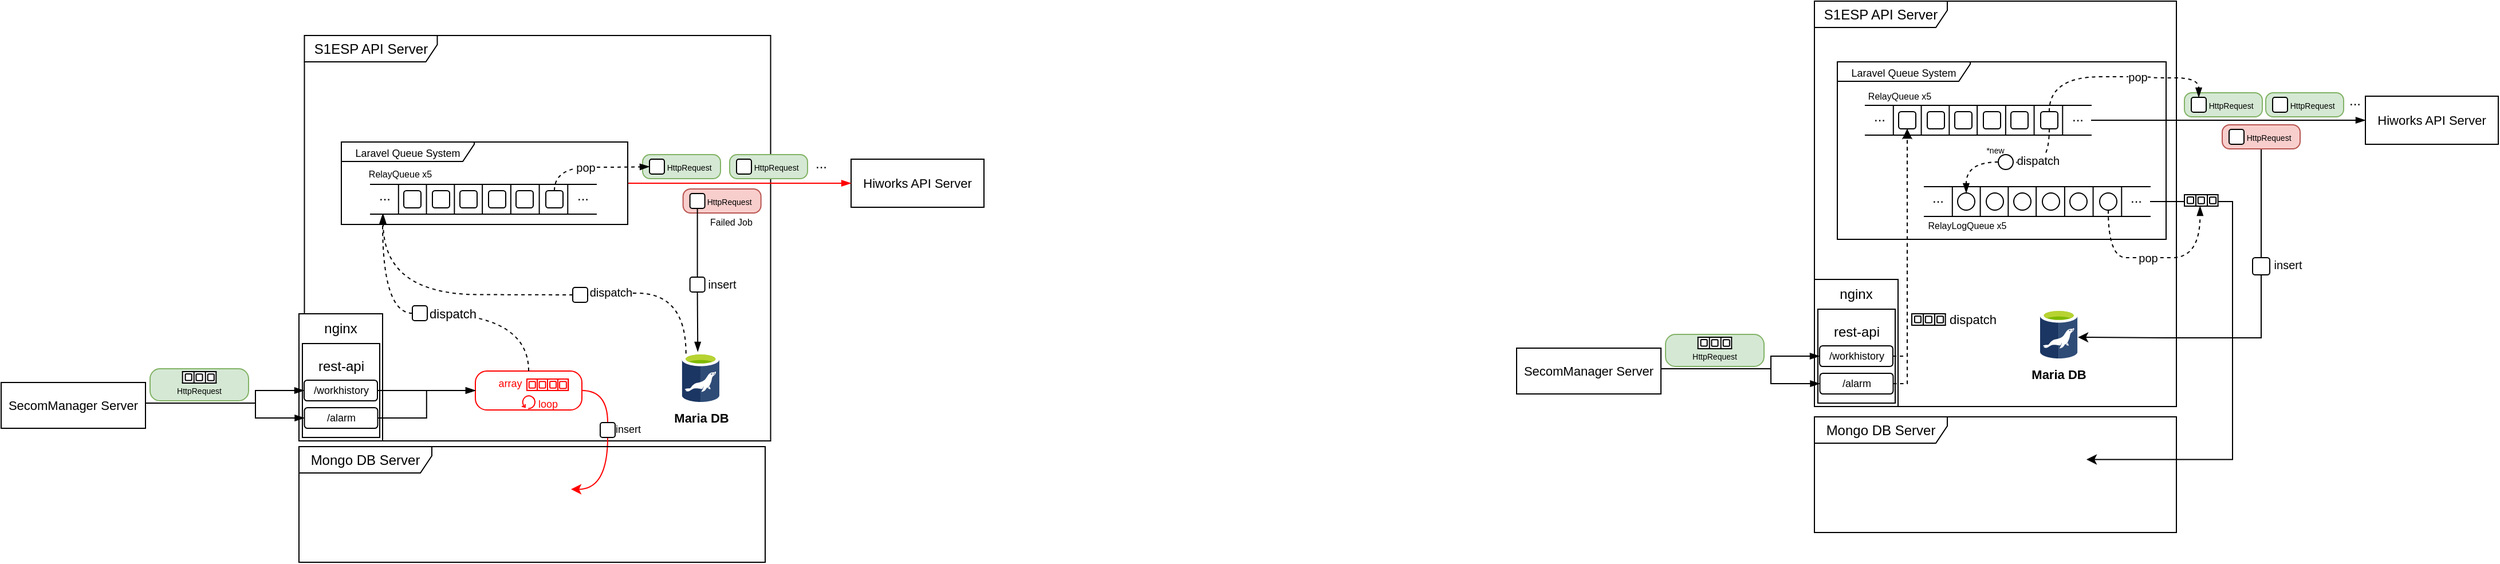 <mxfile version="24.0.4" type="github">
  <diagram name="페이지-1" id="lGosDp3T9TM7N0VhiUiF">
    <mxGraphModel dx="683" dy="362" grid="0" gridSize="10" guides="1" tooltips="1" connect="1" arrows="1" fold="1" page="1" pageScale="1" pageWidth="1169" pageHeight="827" math="0" shadow="0">
      <root>
        <mxCell id="0" />
        <mxCell id="1" parent="0" />
        <UserObject label="S1ESP API Server" link="ay.in" id="Lqf84lOBojtRBltQ2In1-2">
          <mxCell style="shape=umlFrame;whiteSpace=wrap;html=1;pointerEvents=0;width=116;height=23;" parent="1" vertex="1">
            <mxGeometry x="400.75" y="212" width="407" height="354" as="geometry" />
          </mxCell>
        </UserObject>
        <mxCell id="Lqf84lOBojtRBltQ2In1-3" value="&lt;font style=&quot;font-size: 11px;&quot;&gt;SecomManager Server&lt;/font&gt;" style="html=1;whiteSpace=wrap;" parent="1" vertex="1">
          <mxGeometry x="136" y="515" width="126" height="40" as="geometry" />
        </mxCell>
        <mxCell id="Lqf84lOBojtRBltQ2In1-4" value="&lt;font style=&quot;font-size: 11px;&quot;&gt;Hiworks API Server&lt;/font&gt;" style="html=1;whiteSpace=wrap;" parent="1" vertex="1">
          <mxGeometry x="878" y="320" width="116" height="42" as="geometry" />
        </mxCell>
        <mxCell id="BP6PhcfmehH5XCsykjWn-3" value="&lt;div&gt;&lt;span style=&quot;background-color: initial;&quot;&gt;nginx&lt;/span&gt;&lt;/div&gt;&lt;div&gt;&lt;span style=&quot;background-color: initial;&quot;&gt;&lt;br&gt;&lt;/span&gt;&lt;/div&gt;&lt;div&gt;&lt;span style=&quot;background-color: initial;&quot;&gt;&lt;br&gt;&lt;/span&gt;&lt;/div&gt;&lt;div&gt;&lt;span style=&quot;background-color: initial;&quot;&gt;&lt;br&gt;&lt;/span&gt;&lt;/div&gt;&lt;div&gt;&lt;span style=&quot;background-color: initial;&quot;&gt;&lt;br&gt;&lt;/span&gt;&lt;/div&gt;&lt;div&gt;&lt;span style=&quot;background-color: initial;&quot;&gt;&lt;br&gt;&lt;/span&gt;&lt;/div&gt;&lt;div&gt;&lt;br&gt;&lt;/div&gt;" style="rounded=0;whiteSpace=wrap;html=1;" parent="1" vertex="1">
          <mxGeometry x="396" y="455" width="73" height="111" as="geometry" />
        </mxCell>
        <mxCell id="BP6PhcfmehH5XCsykjWn-5" value="&lt;div&gt;&lt;span style=&quot;background-color: initial;&quot;&gt;rest-api&lt;/span&gt;&lt;/div&gt;&lt;div&gt;&lt;span style=&quot;background-color: initial;&quot;&gt;&lt;br&gt;&lt;/span&gt;&lt;/div&gt;&lt;div&gt;&lt;span style=&quot;background-color: initial;&quot;&gt;&lt;br&gt;&lt;/span&gt;&lt;/div&gt;&lt;div&gt;&lt;span style=&quot;background-color: initial;&quot;&gt;&lt;br&gt;&lt;/span&gt;&lt;/div&gt;" style="rounded=0;whiteSpace=wrap;html=1;" parent="1" vertex="1">
          <mxGeometry x="399" y="481" width="67.5" height="82" as="geometry" />
        </mxCell>
        <mxCell id="BP6PhcfmehH5XCsykjWn-42" value="" style="group" parent="1" vertex="1" connectable="0">
          <mxGeometry x="458.5" y="342" width="197" height="26" as="geometry" />
        </mxCell>
        <mxCell id="BP6PhcfmehH5XCsykjWn-43" value="" style="shape=partialRectangle;whiteSpace=wrap;html=1;left=0;right=0;fillColor=none;" parent="BP6PhcfmehH5XCsykjWn-42" vertex="1">
          <mxGeometry width="97.579" height="26" as="geometry" />
        </mxCell>
        <mxCell id="BP6PhcfmehH5XCsykjWn-44" value="" style="endArrow=none;html=1;rounded=0;entryX=0.25;entryY=0;entryDx=0;entryDy=0;exitX=0.25;exitY=1;exitDx=0;exitDy=0;" parent="BP6PhcfmehH5XCsykjWn-42" source="BP6PhcfmehH5XCsykjWn-43" target="BP6PhcfmehH5XCsykjWn-43" edge="1">
          <mxGeometry width="50" height="50" relative="1" as="geometry">
            <mxPoint x="45.414" y="59.15" as="sourcePoint" />
            <mxPoint x="76.1" y="26.65" as="targetPoint" />
          </mxGeometry>
        </mxCell>
        <mxCell id="BP6PhcfmehH5XCsykjWn-45" value="" style="endArrow=none;html=1;rounded=0;entryX=0.5;entryY=0;entryDx=0;entryDy=0;exitX=0.5;exitY=1;exitDx=0;exitDy=0;" parent="BP6PhcfmehH5XCsykjWn-42" source="BP6PhcfmehH5XCsykjWn-43" target="BP6PhcfmehH5XCsykjWn-43" edge="1">
          <mxGeometry width="50" height="50" relative="1" as="geometry">
            <mxPoint x="48.483" y="32.5" as="sourcePoint" />
            <mxPoint x="48.483" y="-6.5" as="targetPoint" />
          </mxGeometry>
        </mxCell>
        <mxCell id="BP6PhcfmehH5XCsykjWn-46" value="" style="endArrow=none;html=1;rounded=0;entryX=0.75;entryY=0;entryDx=0;entryDy=0;exitX=0.75;exitY=1;exitDx=0;exitDy=0;" parent="BP6PhcfmehH5XCsykjWn-42" source="BP6PhcfmehH5XCsykjWn-43" target="BP6PhcfmehH5XCsykjWn-43" edge="1">
          <mxGeometry width="50" height="50" relative="1" as="geometry">
            <mxPoint x="54.62" y="39" as="sourcePoint" />
            <mxPoint x="54.62" as="targetPoint" />
          </mxGeometry>
        </mxCell>
        <mxCell id="BP6PhcfmehH5XCsykjWn-47" value="" style="shape=partialRectangle;whiteSpace=wrap;html=1;left=0;right=0;fillColor=none;" parent="BP6PhcfmehH5XCsykjWn-42" vertex="1">
          <mxGeometry x="97.579" width="99.421" height="26" as="geometry" />
        </mxCell>
        <mxCell id="BP6PhcfmehH5XCsykjWn-48" value="" style="endArrow=none;html=1;rounded=0;entryX=1;entryY=0;entryDx=0;entryDy=0;exitX=0;exitY=1;exitDx=0;exitDy=0;" parent="BP6PhcfmehH5XCsykjWn-42" source="BP6PhcfmehH5XCsykjWn-47" target="BP6PhcfmehH5XCsykjWn-43" edge="1">
          <mxGeometry width="50" height="50" relative="1" as="geometry">
            <mxPoint x="48.483" y="32.5" as="sourcePoint" />
            <mxPoint x="48.483" y="-6.5" as="targetPoint" />
          </mxGeometry>
        </mxCell>
        <mxCell id="BP6PhcfmehH5XCsykjWn-49" value="" style="endArrow=none;html=1;rounded=0;entryX=0.25;entryY=0;entryDx=0;entryDy=0;exitX=0.25;exitY=1;exitDx=0;exitDy=0;" parent="BP6PhcfmehH5XCsykjWn-42" source="BP6PhcfmehH5XCsykjWn-47" target="BP6PhcfmehH5XCsykjWn-47" edge="1">
          <mxGeometry width="50" height="50" relative="1" as="geometry">
            <mxPoint x="54.62" y="39" as="sourcePoint" />
            <mxPoint x="54.62" as="targetPoint" />
          </mxGeometry>
        </mxCell>
        <mxCell id="BP6PhcfmehH5XCsykjWn-50" value="" style="endArrow=none;html=1;rounded=0;entryX=0.5;entryY=0;entryDx=0;entryDy=0;exitX=0.5;exitY=1;exitDx=0;exitDy=0;" parent="BP6PhcfmehH5XCsykjWn-42" source="BP6PhcfmehH5XCsykjWn-47" target="BP6PhcfmehH5XCsykjWn-47" edge="1">
          <mxGeometry width="50" height="50" relative="1" as="geometry">
            <mxPoint x="60.757" y="45.5" as="sourcePoint" />
            <mxPoint x="60.757" y="6.5" as="targetPoint" />
          </mxGeometry>
        </mxCell>
        <mxCell id="BP6PhcfmehH5XCsykjWn-51" value="" style="endArrow=none;html=1;rounded=0;entryX=0.75;entryY=0;entryDx=0;entryDy=0;exitX=0.75;exitY=1;exitDx=0;exitDy=0;" parent="BP6PhcfmehH5XCsykjWn-42" source="BP6PhcfmehH5XCsykjWn-47" target="BP6PhcfmehH5XCsykjWn-47" edge="1">
          <mxGeometry width="50" height="50" relative="1" as="geometry">
            <mxPoint x="66.894" y="52" as="sourcePoint" />
            <mxPoint x="66.894" y="13" as="targetPoint" />
          </mxGeometry>
        </mxCell>
        <mxCell id="BP6PhcfmehH5XCsykjWn-52" value="" style="rounded=1;whiteSpace=wrap;html=1;" parent="BP6PhcfmehH5XCsykjWn-42" vertex="1">
          <mxGeometry x="78" y="5.5" width="15" height="15" as="geometry" />
        </mxCell>
        <mxCell id="BP6PhcfmehH5XCsykjWn-53" value="" style="rounded=1;whiteSpace=wrap;html=1;" parent="BP6PhcfmehH5XCsykjWn-42" vertex="1">
          <mxGeometry x="29" y="5.5" width="15" height="15" as="geometry" />
        </mxCell>
        <mxCell id="BP6PhcfmehH5XCsykjWn-54" value="" style="rounded=1;whiteSpace=wrap;html=1;" parent="BP6PhcfmehH5XCsykjWn-42" vertex="1">
          <mxGeometry x="54" y="5.5" width="15" height="15" as="geometry" />
        </mxCell>
        <mxCell id="BP6PhcfmehH5XCsykjWn-55" value="" style="rounded=1;whiteSpace=wrap;html=1;" parent="BP6PhcfmehH5XCsykjWn-42" vertex="1">
          <mxGeometry x="103" y="5.5" width="15" height="15" as="geometry" />
        </mxCell>
        <mxCell id="BP6PhcfmehH5XCsykjWn-56" value="" style="rounded=1;whiteSpace=wrap;html=1;" parent="BP6PhcfmehH5XCsykjWn-42" vertex="1">
          <mxGeometry x="127" y="5.5" width="15" height="15" as="geometry" />
        </mxCell>
        <mxCell id="BP6PhcfmehH5XCsykjWn-57" value="" style="rounded=1;whiteSpace=wrap;html=1;" parent="BP6PhcfmehH5XCsykjWn-42" vertex="1">
          <mxGeometry x="153" y="5.5" width="15" height="15" as="geometry" />
        </mxCell>
        <mxCell id="BP6PhcfmehH5XCsykjWn-58" value="..." style="text;html=1;align=center;verticalAlign=bottom;whiteSpace=wrap;rounded=0;" parent="BP6PhcfmehH5XCsykjWn-42" vertex="1">
          <mxGeometry x="6" y="6.75" width="12" height="12.5" as="geometry" />
        </mxCell>
        <mxCell id="BP6PhcfmehH5XCsykjWn-59" value="..." style="text;html=1;align=center;verticalAlign=bottom;whiteSpace=wrap;rounded=0;" parent="BP6PhcfmehH5XCsykjWn-42" vertex="1">
          <mxGeometry x="179" y="6.75" width="12" height="12.5" as="geometry" />
        </mxCell>
        <mxCell id="BP6PhcfmehH5XCsykjWn-128" style="edgeStyle=orthogonalEdgeStyle;rounded=0;orthogonalLoop=1;jettySize=auto;html=1;entryX=0;entryY=0.5;entryDx=0;entryDy=0;strokeColor=#ff0000;endArrow=blockThin;endFill=1;" parent="1" source="BP6PhcfmehH5XCsykjWn-80" target="Lqf84lOBojtRBltQ2In1-4" edge="1">
          <mxGeometry relative="1" as="geometry" />
        </mxCell>
        <mxCell id="BP6PhcfmehH5XCsykjWn-80" value="&lt;font style=&quot;font-size: 9px;&quot;&gt;Laravel Queue System&lt;/font&gt;" style="shape=umlFrame;whiteSpace=wrap;html=1;pointerEvents=0;width=116;height=17;" parent="1" vertex="1">
          <mxGeometry x="433" y="305" width="250" height="72" as="geometry" />
        </mxCell>
        <mxCell id="BP6PhcfmehH5XCsykjWn-103" value="/workhistory" style="rounded=1;whiteSpace=wrap;html=1;fontSize=9;" parent="1" vertex="1">
          <mxGeometry x="400.5" y="513" width="64" height="18" as="geometry" />
        </mxCell>
        <mxCell id="BP6PhcfmehH5XCsykjWn-104" value="/alarm" style="rounded=1;whiteSpace=wrap;html=1;fontSize=9;" parent="1" vertex="1">
          <mxGeometry x="400.75" y="537" width="64" height="18" as="geometry" />
        </mxCell>
        <mxCell id="BP6PhcfmehH5XCsykjWn-110" value="" style="points=[[0.25,0,0],[0.5,0,0],[0.75,0,0],[1,0.25,0],[1,0.5,0],[1,0.75,0],[0.75,1,0],[0.5,1,0],[0.25,1,0],[0,0.75,0],[0,0.5,0],[0,0.25,0]];shape=mxgraph.bpmn.task;whiteSpace=wrap;rectStyle=rounded;size=10;html=1;container=1;expand=0;collapsible=0;taskMarker=abstract;isLoopStandard=1;strokeColor=#ff0000;" parent="1" vertex="1">
          <mxGeometry x="550" y="505" width="93" height="34" as="geometry" />
        </mxCell>
        <mxCell id="BP6PhcfmehH5XCsykjWn-107" value="&lt;font style=&quot;font-size: 9px;&quot;&gt;array&lt;/font&gt;" style="text;html=1;align=center;verticalAlign=middle;whiteSpace=wrap;rounded=0;fontColor=#FF0000;" parent="BP6PhcfmehH5XCsykjWn-110" vertex="1">
          <mxGeometry x="13.955" y="6.004" width="32.55" height="7.907" as="geometry" />
        </mxCell>
        <mxCell id="BP6PhcfmehH5XCsykjWn-119" value="&lt;font style=&quot;font-size: 9px;&quot;&gt;loop&lt;/font&gt;" style="text;html=1;align=center;verticalAlign=middle;whiteSpace=wrap;rounded=0;fontColor=#FF0000;" parent="BP6PhcfmehH5XCsykjWn-110" vertex="1">
          <mxGeometry x="46.5" y="23.958" width="32.55" height="7.907" as="geometry" />
        </mxCell>
        <mxCell id="BP6PhcfmehH5XCsykjWn-114" style="edgeStyle=orthogonalEdgeStyle;rounded=0;orthogonalLoop=1;jettySize=auto;html=1;entryX=0;entryY=0.5;entryDx=0;entryDy=0;entryPerimeter=0;endArrow=blockThin;endFill=1;" parent="1" source="BP6PhcfmehH5XCsykjWn-104" target="BP6PhcfmehH5XCsykjWn-110" edge="1">
          <mxGeometry relative="1" as="geometry" />
        </mxCell>
        <mxCell id="BP6PhcfmehH5XCsykjWn-122" value="&lt;font style=&quot;font-size: 7px;&quot;&gt;&amp;nbsp; &amp;nbsp; &amp;nbsp; &amp;nbsp;HttpRequest&lt;/font&gt;" style="rounded=1;whiteSpace=wrap;html=1;arcSize=31;fontSize=8;fillColor=#d5e8d4;strokeColor=#82b366;" parent="1" vertex="1">
          <mxGeometry x="696" y="316" width="68" height="21" as="geometry" />
        </mxCell>
        <mxCell id="BP6PhcfmehH5XCsykjWn-124" style="edgeStyle=orthogonalEdgeStyle;rounded=0;orthogonalLoop=1;jettySize=auto;html=1;entryX=0;entryY=0.5;entryDx=0;entryDy=0;curved=1;exitX=0.5;exitY=0;exitDx=0;exitDy=0;endArrow=blockThin;endFill=1;dashed=1;" parent="1" source="BP6PhcfmehH5XCsykjWn-57" target="BP6PhcfmehH5XCsykjWn-126" edge="1">
          <mxGeometry relative="1" as="geometry">
            <Array as="points">
              <mxPoint x="619" y="327" />
              <mxPoint x="682" y="327" />
            </Array>
          </mxGeometry>
        </mxCell>
        <mxCell id="BP6PhcfmehH5XCsykjWn-184" value="pop" style="edgeLabel;html=1;align=center;verticalAlign=middle;resizable=0;points=[];fontSize=10;" parent="BP6PhcfmehH5XCsykjWn-124" vertex="1" connectable="0">
          <mxGeometry x="-0.091" relative="1" as="geometry">
            <mxPoint as="offset" />
          </mxGeometry>
        </mxCell>
        <mxCell id="BP6PhcfmehH5XCsykjWn-126" value="" style="rounded=1;whiteSpace=wrap;html=1;" parent="1" vertex="1">
          <mxGeometry x="702" y="320" width="13" height="13" as="geometry" />
        </mxCell>
        <mxCell id="BP6PhcfmehH5XCsykjWn-137" value="&lt;font style=&quot;font-size: 7px;&quot;&gt;&amp;nbsp; &amp;nbsp; &amp;nbsp; &amp;nbsp;HttpRequest&lt;/font&gt;" style="rounded=1;whiteSpace=wrap;html=1;arcSize=31;fontSize=8;fillColor=#d5e8d4;strokeColor=#82b366;" parent="1" vertex="1">
          <mxGeometry x="772" y="316" width="68" height="21" as="geometry" />
        </mxCell>
        <mxCell id="BP6PhcfmehH5XCsykjWn-138" value="" style="rounded=1;whiteSpace=wrap;html=1;" parent="1" vertex="1">
          <mxGeometry x="778" y="320" width="13" height="13" as="geometry" />
        </mxCell>
        <mxCell id="BP6PhcfmehH5XCsykjWn-139" value="..." style="text;html=1;align=center;verticalAlign=bottom;whiteSpace=wrap;rounded=0;" parent="1" vertex="1">
          <mxGeometry x="846" y="320.5" width="12" height="12.5" as="geometry" />
        </mxCell>
        <mxCell id="BP6PhcfmehH5XCsykjWn-140" style="edgeStyle=orthogonalEdgeStyle;rounded=0;orthogonalLoop=1;jettySize=auto;html=1;entryX=0.117;entryY=0.991;entryDx=0;entryDy=0;dashed=1;curved=1;endArrow=blockThin;endFill=1;entryPerimeter=0;" parent="1" source="BP6PhcfmehH5XCsykjWn-167" target="BP6PhcfmehH5XCsykjWn-43" edge="1">
          <mxGeometry relative="1" as="geometry">
            <Array as="points">
              <mxPoint x="469" y="455" />
              <mxPoint x="469" y="368" />
              <mxPoint x="470" y="368" />
            </Array>
            <mxPoint x="488.5" y="353.75" as="targetPoint" />
          </mxGeometry>
        </mxCell>
        <mxCell id="BP6PhcfmehH5XCsykjWn-175" style="edgeStyle=orthogonalEdgeStyle;rounded=0;orthogonalLoop=1;jettySize=auto;html=1;entryX=1;entryY=0.5;entryDx=0;entryDy=0;curved=1;dashed=1;exitX=0.108;exitY=0.017;exitDx=0;exitDy=0;exitPerimeter=0;endArrow=none;endFill=0;" parent="1" source="BP6PhcfmehH5XCsykjWn-142" target="BP6PhcfmehH5XCsykjWn-172" edge="1">
          <mxGeometry relative="1" as="geometry">
            <Array as="points">
              <mxPoint x="734" y="437" />
              <mxPoint x="648" y="437" />
            </Array>
          </mxGeometry>
        </mxCell>
        <mxCell id="BP6PhcfmehH5XCsykjWn-176" value="dispatch" style="edgeLabel;html=1;align=center;verticalAlign=middle;resizable=0;points=[];fontSize=10;" parent="BP6PhcfmehH5XCsykjWn-175" vertex="1" connectable="0">
          <mxGeometry x="0.889" y="-1" relative="1" as="geometry">
            <mxPoint x="14" as="offset" />
          </mxGeometry>
        </mxCell>
        <mxCell id="BP6PhcfmehH5XCsykjWn-142" value="&lt;b&gt;&lt;font style=&quot;font-size: 11px;&quot;&gt;Maria DB&lt;/font&gt;&lt;/b&gt;" style="image;sketch=0;aspect=fixed;html=1;points=[];align=center;fontSize=12;image=img/lib/mscae/aspect=fixed;html=1;perimeter=none;align=center;shadow=0;dashed=0;fontSize=12;image=img/lib/mscae/Azure_Database_for_MariaDB_servers.svg;" parent="1" vertex="1">
          <mxGeometry x="730.32" y="489" width="32.68" height="43" as="geometry" />
        </mxCell>
        <mxCell id="BP6PhcfmehH5XCsykjWn-143" style="rounded=0;orthogonalLoop=1;jettySize=auto;html=1;entryX=0.423;entryY=-0.023;entryDx=0;entryDy=0;entryPerimeter=0;exitX=0.5;exitY=1;exitDx=0;exitDy=0;endArrow=blockThin;endFill=1;" parent="1" source="BP6PhcfmehH5XCsykjWn-177" target="BP6PhcfmehH5XCsykjWn-142" edge="1">
          <mxGeometry relative="1" as="geometry">
            <mxPoint x="752" y="341" as="sourcePoint" />
          </mxGeometry>
        </mxCell>
        <mxCell id="BP6PhcfmehH5XCsykjWn-145" value="&lt;font style=&quot;font-size: 7px;&quot;&gt;&amp;nbsp; &amp;nbsp; &amp;nbsp; &amp;nbsp;HttpRequest&lt;/font&gt;" style="rounded=1;whiteSpace=wrap;html=1;arcSize=31;fontSize=8;fillColor=#f8cecc;strokeColor=#b85450;" parent="1" vertex="1">
          <mxGeometry x="731.32" y="346" width="68" height="21" as="geometry" />
        </mxCell>
        <mxCell id="BP6PhcfmehH5XCsykjWn-146" value="" style="rounded=1;whiteSpace=wrap;html=1;" parent="1" vertex="1">
          <mxGeometry x="737.32" y="350" width="13" height="13" as="geometry" />
        </mxCell>
        <mxCell id="BP6PhcfmehH5XCsykjWn-151" style="edgeStyle=orthogonalEdgeStyle;rounded=0;orthogonalLoop=1;jettySize=auto;html=1;entryX=0.113;entryY=1.004;entryDx=0;entryDy=0;dashed=1;curved=1;exitX=0;exitY=0.5;exitDx=0;exitDy=0;endArrow=blockThin;endFill=1;entryPerimeter=0;" parent="1" source="BP6PhcfmehH5XCsykjWn-172" target="BP6PhcfmehH5XCsykjWn-43" edge="1">
          <mxGeometry relative="1" as="geometry">
            <mxPoint x="705" y="496" as="sourcePoint" />
            <mxPoint x="496" y="391.5" as="targetPoint" />
            <Array as="points">
              <mxPoint x="636" y="439" />
              <mxPoint x="470" y="438" />
            </Array>
          </mxGeometry>
        </mxCell>
        <mxCell id="BP6PhcfmehH5XCsykjWn-153" style="edgeStyle=orthogonalEdgeStyle;rounded=0;orthogonalLoop=1;jettySize=auto;html=1;entryX=0;entryY=0.5;entryDx=0;entryDy=0;entryPerimeter=0;endArrow=blockThin;endFill=1;" parent="1" source="BP6PhcfmehH5XCsykjWn-103" target="BP6PhcfmehH5XCsykjWn-110" edge="1">
          <mxGeometry relative="1" as="geometry" />
        </mxCell>
        <mxCell id="BP6PhcfmehH5XCsykjWn-163" value="" style="edgeStyle=orthogonalEdgeStyle;rounded=0;orthogonalLoop=1;jettySize=auto;html=1;endArrow=none;endFill=0;strokeColor=#FF0000;entryX=0.5;entryY=0;entryDx=0;entryDy=0;exitX=1;exitY=0.5;exitDx=0;exitDy=0;exitPerimeter=0;curved=1;" parent="1" source="BP6PhcfmehH5XCsykjWn-110" target="BP6PhcfmehH5XCsykjWn-160" edge="1">
          <mxGeometry relative="1" as="geometry">
            <mxPoint x="609.0" y="522" as="sourcePoint" />
            <mxPoint x="718" y="582" as="targetPoint" />
          </mxGeometry>
        </mxCell>
        <mxCell id="shImFHVS_Xn59WfX4RjC-522" value="insert" style="edgeLabel;html=1;align=center;verticalAlign=middle;resizable=0;points=[];fontSize=9;" vertex="1" connectable="0" parent="BP6PhcfmehH5XCsykjWn-163">
          <mxGeometry x="0.45" y="-3" relative="1" as="geometry">
            <mxPoint x="20" y="20" as="offset" />
          </mxGeometry>
        </mxCell>
        <mxCell id="shImFHVS_Xn59WfX4RjC-521" style="rounded=0;orthogonalLoop=1;jettySize=auto;html=1;entryX=1;entryY=0.25;entryDx=0;entryDy=0;exitX=0.5;exitY=1;exitDx=0;exitDy=0;edgeStyle=orthogonalEdgeStyle;curved=1;strokeColor=#FF0000;" edge="1" parent="1" source="BP6PhcfmehH5XCsykjWn-160" target="shImFHVS_Xn59WfX4RjC-518">
          <mxGeometry relative="1" as="geometry" />
        </mxCell>
        <mxCell id="BP6PhcfmehH5XCsykjWn-160" value="" style="rounded=1;whiteSpace=wrap;html=1;" parent="1" vertex="1">
          <mxGeometry x="659" y="550" width="13" height="13" as="geometry" />
        </mxCell>
        <mxCell id="BP6PhcfmehH5XCsykjWn-169" value="" style="edgeStyle=orthogonalEdgeStyle;rounded=0;orthogonalLoop=1;jettySize=auto;html=1;dashed=1;curved=1;endArrow=none;endFill=0;entryX=1;entryY=0.5;entryDx=0;entryDy=0;exitX=0.5;exitY=0;exitDx=0;exitDy=0;exitPerimeter=0;" parent="1" source="BP6PhcfmehH5XCsykjWn-110" target="BP6PhcfmehH5XCsykjWn-167" edge="1">
          <mxGeometry relative="1" as="geometry">
            <mxPoint x="695" y="478" as="sourcePoint" />
            <mxPoint x="489" y="354" as="targetPoint" />
            <Array as="points">
              <mxPoint x="596" y="455" />
            </Array>
          </mxGeometry>
        </mxCell>
        <mxCell id="BP6PhcfmehH5XCsykjWn-171" value="dispatch" style="edgeLabel;html=1;align=center;verticalAlign=middle;resizable=0;points=[];" parent="BP6PhcfmehH5XCsykjWn-169" vertex="1" connectable="0">
          <mxGeometry x="0.857" relative="1" as="geometry">
            <mxPoint x="12" as="offset" />
          </mxGeometry>
        </mxCell>
        <mxCell id="BP6PhcfmehH5XCsykjWn-167" value="" style="rounded=1;whiteSpace=wrap;html=1;" parent="1" vertex="1">
          <mxGeometry x="495" y="448" width="13" height="13" as="geometry" />
        </mxCell>
        <mxCell id="BP6PhcfmehH5XCsykjWn-172" value="" style="rounded=1;whiteSpace=wrap;html=1;" parent="1" vertex="1">
          <mxGeometry x="635" y="432" width="13" height="13" as="geometry" />
        </mxCell>
        <mxCell id="BP6PhcfmehH5XCsykjWn-178" value="" style="rounded=0;orthogonalLoop=1;jettySize=auto;html=1;exitX=0.5;exitY=1;exitDx=0;exitDy=0;endArrow=none;endFill=0;entryX=0.5;entryY=0;entryDx=0;entryDy=0;" parent="1" source="BP6PhcfmehH5XCsykjWn-146" target="BP6PhcfmehH5XCsykjWn-177" edge="1">
          <mxGeometry relative="1" as="geometry">
            <mxPoint x="743" y="363" as="sourcePoint" />
            <mxPoint x="743" y="427" as="targetPoint" />
          </mxGeometry>
        </mxCell>
        <mxCell id="BP6PhcfmehH5XCsykjWn-179" value="Failed Job" style="edgeLabel;html=1;align=center;verticalAlign=middle;resizable=0;points=[];fontSize=8;" parent="BP6PhcfmehH5XCsykjWn-178" vertex="1" connectable="0">
          <mxGeometry x="-0.271" relative="1" as="geometry">
            <mxPoint x="29" y="-10" as="offset" />
          </mxGeometry>
        </mxCell>
        <mxCell id="BP6PhcfmehH5XCsykjWn-181" value="insert" style="edgeLabel;html=1;align=center;verticalAlign=middle;resizable=0;points=[];fontSize=10;" parent="BP6PhcfmehH5XCsykjWn-178" vertex="1" connectable="0">
          <mxGeometry x="0.461" relative="1" as="geometry">
            <mxPoint x="21" y="22" as="offset" />
          </mxGeometry>
        </mxCell>
        <mxCell id="BP6PhcfmehH5XCsykjWn-177" value="" style="rounded=1;whiteSpace=wrap;html=1;" parent="1" vertex="1">
          <mxGeometry x="737.32" y="423" width="13" height="13" as="geometry" />
        </mxCell>
        <mxCell id="BP6PhcfmehH5XCsykjWn-209" value="" style="group" parent="1" vertex="1" connectable="0">
          <mxGeometry x="266" y="503" width="86" height="28" as="geometry" />
        </mxCell>
        <mxCell id="BP6PhcfmehH5XCsykjWn-206" value="&lt;div&gt;&lt;span style=&quot;font-size: 7px; background-color: initial;&quot;&gt;&lt;br&gt;&lt;/span&gt;&lt;/div&gt;&lt;div&gt;&lt;span style=&quot;font-size: 7px; background-color: initial;&quot;&gt;HttpRequest&lt;/span&gt;&lt;br&gt;&lt;/div&gt;" style="rounded=1;whiteSpace=wrap;html=1;arcSize=31;fontSize=8;fillColor=#d5e8d4;strokeColor=#82b366;" parent="BP6PhcfmehH5XCsykjWn-209" vertex="1">
          <mxGeometry width="86" height="28" as="geometry" />
        </mxCell>
        <mxCell id="shImFHVS_Xn59WfX4RjC-426" value="" style="group" vertex="1" connectable="0" parent="BP6PhcfmehH5XCsykjWn-209">
          <mxGeometry x="28.35" y="2.5" width="29.3" height="10" as="geometry" />
        </mxCell>
        <mxCell id="BP6PhcfmehH5XCsykjWn-186" value="" style="shape=partialRectangle;whiteSpace=wrap;html=1;left=0;right=0;fillColor=#FFFFFF;labelBackgroundColor=default;container=0;" parent="shImFHVS_Xn59WfX4RjC-426" vertex="1">
          <mxGeometry width="29.3" height="10" as="geometry" />
        </mxCell>
        <mxCell id="BP6PhcfmehH5XCsykjWn-187" value="" style="endArrow=none;html=1;rounded=0;entryX=0.25;entryY=0;entryDx=0;entryDy=0;exitX=0.25;exitY=1;exitDx=0;exitDy=0;labelBackgroundColor=default;" parent="shImFHVS_Xn59WfX4RjC-426" edge="1">
          <mxGeometry width="50" height="50" relative="1" as="geometry">
            <mxPoint x="10.005" y="10" as="sourcePoint" />
            <mxPoint x="10.005" as="targetPoint" />
          </mxGeometry>
        </mxCell>
        <mxCell id="BP6PhcfmehH5XCsykjWn-188" value="" style="endArrow=none;html=1;rounded=0;entryX=0.5;entryY=0;entryDx=0;entryDy=0;exitX=0.5;exitY=1;exitDx=0;exitDy=0;labelBackgroundColor=default;" parent="shImFHVS_Xn59WfX4RjC-426" edge="1">
          <mxGeometry width="50" height="50" relative="1" as="geometry">
            <mxPoint x="20" y="10" as="sourcePoint" />
            <mxPoint x="20" as="targetPoint" />
          </mxGeometry>
        </mxCell>
        <mxCell id="BP6PhcfmehH5XCsykjWn-191" value="" style="endArrow=none;html=1;rounded=0;entryX=1;entryY=0;entryDx=0;entryDy=0;exitX=0;exitY=1;exitDx=0;exitDy=0;labelBackgroundColor=default;" parent="shImFHVS_Xn59WfX4RjC-426" target="BP6PhcfmehH5XCsykjWn-186" edge="1">
          <mxGeometry width="50" height="50" relative="1" as="geometry">
            <mxPoint x="29.3" y="10" as="sourcePoint" />
            <mxPoint x="11.266" y="-2.5" as="targetPoint" />
          </mxGeometry>
        </mxCell>
        <mxCell id="BP6PhcfmehH5XCsykjWn-196" value="" style="rounded=1;whiteSpace=wrap;html=1;labelBackgroundColor=default;fillColor=default;container=0;" parent="shImFHVS_Xn59WfX4RjC-426" vertex="1">
          <mxGeometry x="2.446" y="1.995" width="5.558" height="5.769" as="geometry" />
        </mxCell>
        <mxCell id="BP6PhcfmehH5XCsykjWn-197" value="" style="rounded=1;whiteSpace=wrap;html=1;labelBackgroundColor=default;fillColor=default;container=0;" parent="shImFHVS_Xn59WfX4RjC-426" vertex="1">
          <mxGeometry x="22.0" y="2.115" width="5.558" height="5.769" as="geometry" />
        </mxCell>
        <mxCell id="BP6PhcfmehH5XCsykjWn-201" value="" style="endArrow=none;html=1;rounded=0;entryX=0;entryY=0;entryDx=0;entryDy=0;exitX=0;exitY=1;exitDx=0;exitDy=0;labelBackgroundColor=default;" parent="shImFHVS_Xn59WfX4RjC-426" source="BP6PhcfmehH5XCsykjWn-186" target="BP6PhcfmehH5XCsykjWn-186" edge="1">
          <mxGeometry width="50" height="50" relative="1" as="geometry">
            <mxPoint x="5.899" y="13.846" as="sourcePoint" />
            <mxPoint x="5.899" y="3.846" as="targetPoint" />
          </mxGeometry>
        </mxCell>
        <mxCell id="BP6PhcfmehH5XCsykjWn-203" value="" style="rounded=1;whiteSpace=wrap;html=1;labelBackgroundColor=default;fillColor=default;container=0;" parent="shImFHVS_Xn59WfX4RjC-426" vertex="1">
          <mxGeometry x="11.873" y="2.115" width="5.558" height="5.769" as="geometry" />
        </mxCell>
        <mxCell id="BP6PhcfmehH5XCsykjWn-40" style="edgeStyle=orthogonalEdgeStyle;rounded=0;orthogonalLoop=1;jettySize=auto;html=1;entryX=0;entryY=0.5;entryDx=0;entryDy=0;endArrow=blockThin;endFill=1;" parent="1" source="Lqf84lOBojtRBltQ2In1-3" target="BP6PhcfmehH5XCsykjWn-104" edge="1">
          <mxGeometry relative="1" as="geometry">
            <mxPoint x="290" y="524" as="targetPoint" />
            <Array as="points">
              <mxPoint x="358" y="533" />
              <mxPoint x="358" y="546" />
            </Array>
          </mxGeometry>
        </mxCell>
        <mxCell id="BP6PhcfmehH5XCsykjWn-208" style="edgeStyle=orthogonalEdgeStyle;rounded=0;orthogonalLoop=1;jettySize=auto;html=1;endArrow=blockThin;endFill=1;" parent="1" source="Lqf84lOBojtRBltQ2In1-3" target="BP6PhcfmehH5XCsykjWn-103" edge="1">
          <mxGeometry relative="1" as="geometry">
            <Array as="points">
              <mxPoint x="358" y="533" />
              <mxPoint x="358" y="522" />
            </Array>
          </mxGeometry>
        </mxCell>
        <UserObject label="S1ESP API Server" link="ay.in" id="shImFHVS_Xn59WfX4RjC-147">
          <mxCell style="shape=umlFrame;whiteSpace=wrap;html=1;pointerEvents=0;width=116;height=23;" vertex="1" parent="1">
            <mxGeometry x="1719" y="182" width="316" height="354" as="geometry" />
          </mxCell>
        </UserObject>
        <mxCell id="shImFHVS_Xn59WfX4RjC-148" value="&lt;font style=&quot;font-size: 11px;&quot;&gt;SecomManager Server&lt;/font&gt;" style="html=1;whiteSpace=wrap;" vertex="1" parent="1">
          <mxGeometry x="1459" y="485" width="126" height="40" as="geometry" />
        </mxCell>
        <mxCell id="shImFHVS_Xn59WfX4RjC-149" value="&lt;font style=&quot;font-size: 11px;&quot;&gt;Hiworks API Server&lt;/font&gt;" style="html=1;whiteSpace=wrap;" vertex="1" parent="1">
          <mxGeometry x="2200" y="265" width="116" height="42" as="geometry" />
        </mxCell>
        <mxCell id="shImFHVS_Xn59WfX4RjC-150" value="" style="shape=image;verticalLabelPosition=bottom;labelBackgroundColor=default;verticalAlign=top;aspect=fixed;imageAspect=0;image=https://www.opc-router.de/wp-content/uploads/2021/03/mongodb_thumbnail.png;" vertex="1" parent="1">
          <mxGeometry x="1908.18" y="566" width="48.33" height="65" as="geometry" />
        </mxCell>
        <mxCell id="shImFHVS_Xn59WfX4RjC-169" value="&lt;div&gt;&lt;span style=&quot;background-color: initial;&quot;&gt;nginx&lt;/span&gt;&lt;/div&gt;&lt;div&gt;&lt;span style=&quot;background-color: initial;&quot;&gt;&lt;br&gt;&lt;/span&gt;&lt;/div&gt;&lt;div&gt;&lt;span style=&quot;background-color: initial;&quot;&gt;&lt;br&gt;&lt;/span&gt;&lt;/div&gt;&lt;div&gt;&lt;span style=&quot;background-color: initial;&quot;&gt;&lt;br&gt;&lt;/span&gt;&lt;/div&gt;&lt;div&gt;&lt;span style=&quot;background-color: initial;&quot;&gt;&lt;br&gt;&lt;/span&gt;&lt;/div&gt;&lt;div&gt;&lt;span style=&quot;background-color: initial;&quot;&gt;&lt;br&gt;&lt;/span&gt;&lt;/div&gt;&lt;div&gt;&lt;br&gt;&lt;/div&gt;" style="rounded=0;whiteSpace=wrap;html=1;" vertex="1" parent="1">
          <mxGeometry x="1719" y="425" width="73" height="111" as="geometry" />
        </mxCell>
        <mxCell id="shImFHVS_Xn59WfX4RjC-170" value="&lt;div&gt;&lt;span style=&quot;background-color: initial;&quot;&gt;rest-api&lt;/span&gt;&lt;/div&gt;&lt;div&gt;&lt;span style=&quot;background-color: initial;&quot;&gt;&lt;br&gt;&lt;/span&gt;&lt;/div&gt;&lt;div&gt;&lt;span style=&quot;background-color: initial;&quot;&gt;&lt;br&gt;&lt;/span&gt;&lt;/div&gt;&lt;div&gt;&lt;span style=&quot;background-color: initial;&quot;&gt;&lt;br&gt;&lt;/span&gt;&lt;/div&gt;" style="rounded=0;whiteSpace=wrap;html=1;" vertex="1" parent="1">
          <mxGeometry x="1722" y="451" width="67.5" height="82" as="geometry" />
        </mxCell>
        <mxCell id="shImFHVS_Xn59WfX4RjC-171" value="" style="group;fillColor=default;" vertex="1" connectable="0" parent="1">
          <mxGeometry x="1763.5" y="273" width="197" height="26" as="geometry" />
        </mxCell>
        <mxCell id="shImFHVS_Xn59WfX4RjC-172" value="" style="shape=partialRectangle;whiteSpace=wrap;html=1;left=0;right=0;fillColor=none;" vertex="1" parent="shImFHVS_Xn59WfX4RjC-171">
          <mxGeometry width="97.579" height="26" as="geometry" />
        </mxCell>
        <mxCell id="shImFHVS_Xn59WfX4RjC-173" value="" style="endArrow=none;html=1;rounded=0;entryX=0.25;entryY=0;entryDx=0;entryDy=0;exitX=0.25;exitY=1;exitDx=0;exitDy=0;" edge="1" parent="shImFHVS_Xn59WfX4RjC-171" source="shImFHVS_Xn59WfX4RjC-172" target="shImFHVS_Xn59WfX4RjC-172">
          <mxGeometry width="50" height="50" relative="1" as="geometry">
            <mxPoint x="45.414" y="59.15" as="sourcePoint" />
            <mxPoint x="76.1" y="26.65" as="targetPoint" />
          </mxGeometry>
        </mxCell>
        <mxCell id="shImFHVS_Xn59WfX4RjC-174" value="" style="endArrow=none;html=1;rounded=0;entryX=0.5;entryY=0;entryDx=0;entryDy=0;exitX=0.5;exitY=1;exitDx=0;exitDy=0;" edge="1" parent="shImFHVS_Xn59WfX4RjC-171" source="shImFHVS_Xn59WfX4RjC-172" target="shImFHVS_Xn59WfX4RjC-172">
          <mxGeometry width="50" height="50" relative="1" as="geometry">
            <mxPoint x="48.483" y="32.5" as="sourcePoint" />
            <mxPoint x="48.483" y="-6.5" as="targetPoint" />
          </mxGeometry>
        </mxCell>
        <mxCell id="shImFHVS_Xn59WfX4RjC-175" value="" style="endArrow=none;html=1;rounded=0;entryX=0.75;entryY=0;entryDx=0;entryDy=0;exitX=0.75;exitY=1;exitDx=0;exitDy=0;" edge="1" parent="shImFHVS_Xn59WfX4RjC-171" source="shImFHVS_Xn59WfX4RjC-172" target="shImFHVS_Xn59WfX4RjC-172">
          <mxGeometry width="50" height="50" relative="1" as="geometry">
            <mxPoint x="54.62" y="39" as="sourcePoint" />
            <mxPoint x="54.62" as="targetPoint" />
          </mxGeometry>
        </mxCell>
        <mxCell id="shImFHVS_Xn59WfX4RjC-176" value="" style="shape=partialRectangle;whiteSpace=wrap;html=1;left=0;right=0;fillColor=none;" vertex="1" parent="shImFHVS_Xn59WfX4RjC-171">
          <mxGeometry x="97.579" width="99.421" height="26" as="geometry" />
        </mxCell>
        <mxCell id="shImFHVS_Xn59WfX4RjC-177" value="" style="endArrow=none;html=1;rounded=0;entryX=1;entryY=0;entryDx=0;entryDy=0;exitX=0;exitY=1;exitDx=0;exitDy=0;" edge="1" parent="shImFHVS_Xn59WfX4RjC-171" source="shImFHVS_Xn59WfX4RjC-176" target="shImFHVS_Xn59WfX4RjC-172">
          <mxGeometry width="50" height="50" relative="1" as="geometry">
            <mxPoint x="48.483" y="32.5" as="sourcePoint" />
            <mxPoint x="48.483" y="-6.5" as="targetPoint" />
          </mxGeometry>
        </mxCell>
        <mxCell id="shImFHVS_Xn59WfX4RjC-178" value="" style="endArrow=none;html=1;rounded=0;entryX=0.25;entryY=0;entryDx=0;entryDy=0;exitX=0.25;exitY=1;exitDx=0;exitDy=0;" edge="1" parent="shImFHVS_Xn59WfX4RjC-171" source="shImFHVS_Xn59WfX4RjC-176" target="shImFHVS_Xn59WfX4RjC-176">
          <mxGeometry width="50" height="50" relative="1" as="geometry">
            <mxPoint x="54.62" y="39" as="sourcePoint" />
            <mxPoint x="54.62" as="targetPoint" />
          </mxGeometry>
        </mxCell>
        <mxCell id="shImFHVS_Xn59WfX4RjC-179" value="" style="endArrow=none;html=1;rounded=0;entryX=0.5;entryY=0;entryDx=0;entryDy=0;exitX=0.5;exitY=1;exitDx=0;exitDy=0;" edge="1" parent="shImFHVS_Xn59WfX4RjC-171" source="shImFHVS_Xn59WfX4RjC-176" target="shImFHVS_Xn59WfX4RjC-176">
          <mxGeometry width="50" height="50" relative="1" as="geometry">
            <mxPoint x="60.757" y="45.5" as="sourcePoint" />
            <mxPoint x="60.757" y="6.5" as="targetPoint" />
          </mxGeometry>
        </mxCell>
        <mxCell id="shImFHVS_Xn59WfX4RjC-180" value="" style="endArrow=none;html=1;rounded=0;entryX=0.75;entryY=0;entryDx=0;entryDy=0;exitX=0.75;exitY=1;exitDx=0;exitDy=0;" edge="1" parent="shImFHVS_Xn59WfX4RjC-171" source="shImFHVS_Xn59WfX4RjC-176" target="shImFHVS_Xn59WfX4RjC-176">
          <mxGeometry width="50" height="50" relative="1" as="geometry">
            <mxPoint x="66.894" y="52" as="sourcePoint" />
            <mxPoint x="66.894" y="13" as="targetPoint" />
          </mxGeometry>
        </mxCell>
        <mxCell id="shImFHVS_Xn59WfX4RjC-181" value="" style="rounded=1;whiteSpace=wrap;html=1;" vertex="1" parent="shImFHVS_Xn59WfX4RjC-171">
          <mxGeometry x="78" y="5.5" width="15" height="15" as="geometry" />
        </mxCell>
        <mxCell id="shImFHVS_Xn59WfX4RjC-182" value="" style="rounded=1;whiteSpace=wrap;html=1;" vertex="1" parent="shImFHVS_Xn59WfX4RjC-171">
          <mxGeometry x="29" y="5.5" width="15" height="15" as="geometry" />
        </mxCell>
        <mxCell id="shImFHVS_Xn59WfX4RjC-183" value="" style="rounded=1;whiteSpace=wrap;html=1;" vertex="1" parent="shImFHVS_Xn59WfX4RjC-171">
          <mxGeometry x="54" y="5.5" width="15" height="15" as="geometry" />
        </mxCell>
        <mxCell id="shImFHVS_Xn59WfX4RjC-184" value="" style="rounded=1;whiteSpace=wrap;html=1;" vertex="1" parent="shImFHVS_Xn59WfX4RjC-171">
          <mxGeometry x="103" y="5.5" width="15" height="15" as="geometry" />
        </mxCell>
        <mxCell id="shImFHVS_Xn59WfX4RjC-185" value="" style="rounded=1;whiteSpace=wrap;html=1;" vertex="1" parent="shImFHVS_Xn59WfX4RjC-171">
          <mxGeometry x="127" y="5.5" width="15" height="15" as="geometry" />
        </mxCell>
        <mxCell id="shImFHVS_Xn59WfX4RjC-186" value="" style="rounded=1;whiteSpace=wrap;html=1;" vertex="1" parent="shImFHVS_Xn59WfX4RjC-171">
          <mxGeometry x="153" y="5.5" width="15" height="15" as="geometry" />
        </mxCell>
        <mxCell id="shImFHVS_Xn59WfX4RjC-187" value="..." style="text;html=1;align=center;verticalAlign=bottom;whiteSpace=wrap;rounded=0;" vertex="1" parent="shImFHVS_Xn59WfX4RjC-171">
          <mxGeometry x="6" y="6.75" width="12" height="12.5" as="geometry" />
        </mxCell>
        <mxCell id="shImFHVS_Xn59WfX4RjC-188" value="..." style="text;html=1;align=center;verticalAlign=bottom;whiteSpace=wrap;rounded=0;" vertex="1" parent="shImFHVS_Xn59WfX4RjC-171">
          <mxGeometry x="179" y="6.75" width="12" height="12.5" as="geometry" />
        </mxCell>
        <mxCell id="shImFHVS_Xn59WfX4RjC-189" style="edgeStyle=orthogonalEdgeStyle;rounded=0;orthogonalLoop=1;jettySize=auto;html=1;entryX=0;entryY=0.5;entryDx=0;entryDy=0;strokeColor=#000000;endArrow=blockThin;endFill=1;exitX=1;exitY=0.5;exitDx=0;exitDy=0;" edge="1" parent="1" source="shImFHVS_Xn59WfX4RjC-176" target="shImFHVS_Xn59WfX4RjC-149">
          <mxGeometry relative="1" as="geometry" />
        </mxCell>
        <mxCell id="shImFHVS_Xn59WfX4RjC-190" value="&lt;font style=&quot;font-size: 9px;&quot;&gt;Laravel Queue System&lt;/font&gt;" style="shape=umlFrame;whiteSpace=wrap;html=1;pointerEvents=0;width=116;height=17;" vertex="1" parent="1">
          <mxGeometry x="1739" y="235" width="287" height="155" as="geometry" />
        </mxCell>
        <mxCell id="shImFHVS_Xn59WfX4RjC-191" value="" style="group" vertex="1" connectable="0" parent="1">
          <mxGeometry x="1815" y="344" width="197" height="26" as="geometry" />
        </mxCell>
        <mxCell id="shImFHVS_Xn59WfX4RjC-192" value="" style="shape=partialRectangle;whiteSpace=wrap;html=1;left=0;right=0;fillColor=none;" vertex="1" parent="shImFHVS_Xn59WfX4RjC-191">
          <mxGeometry width="97.579" height="26" as="geometry" />
        </mxCell>
        <mxCell id="shImFHVS_Xn59WfX4RjC-193" value="" style="endArrow=none;html=1;rounded=0;entryX=0.25;entryY=0;entryDx=0;entryDy=0;exitX=0.25;exitY=1;exitDx=0;exitDy=0;" edge="1" parent="shImFHVS_Xn59WfX4RjC-191" source="shImFHVS_Xn59WfX4RjC-192" target="shImFHVS_Xn59WfX4RjC-192">
          <mxGeometry width="50" height="50" relative="1" as="geometry">
            <mxPoint x="45.414" y="59.15" as="sourcePoint" />
            <mxPoint x="76.1" y="26.65" as="targetPoint" />
          </mxGeometry>
        </mxCell>
        <mxCell id="shImFHVS_Xn59WfX4RjC-194" value="" style="endArrow=none;html=1;rounded=0;entryX=0.5;entryY=0;entryDx=0;entryDy=0;exitX=0.5;exitY=1;exitDx=0;exitDy=0;" edge="1" parent="shImFHVS_Xn59WfX4RjC-191" source="shImFHVS_Xn59WfX4RjC-192" target="shImFHVS_Xn59WfX4RjC-192">
          <mxGeometry width="50" height="50" relative="1" as="geometry">
            <mxPoint x="48.483" y="32.5" as="sourcePoint" />
            <mxPoint x="48.483" y="-6.5" as="targetPoint" />
          </mxGeometry>
        </mxCell>
        <mxCell id="shImFHVS_Xn59WfX4RjC-195" value="" style="endArrow=none;html=1;rounded=0;entryX=0.75;entryY=0;entryDx=0;entryDy=0;exitX=0.75;exitY=1;exitDx=0;exitDy=0;" edge="1" parent="shImFHVS_Xn59WfX4RjC-191" source="shImFHVS_Xn59WfX4RjC-192" target="shImFHVS_Xn59WfX4RjC-192">
          <mxGeometry width="50" height="50" relative="1" as="geometry">
            <mxPoint x="54.62" y="39" as="sourcePoint" />
            <mxPoint x="54.62" as="targetPoint" />
          </mxGeometry>
        </mxCell>
        <mxCell id="shImFHVS_Xn59WfX4RjC-196" value="" style="shape=partialRectangle;whiteSpace=wrap;html=1;left=0;right=0;fillColor=none;" vertex="1" parent="shImFHVS_Xn59WfX4RjC-191">
          <mxGeometry x="97.579" width="99.421" height="26" as="geometry" />
        </mxCell>
        <mxCell id="shImFHVS_Xn59WfX4RjC-197" value="" style="endArrow=none;html=1;rounded=0;entryX=1;entryY=0;entryDx=0;entryDy=0;exitX=0;exitY=1;exitDx=0;exitDy=0;" edge="1" parent="shImFHVS_Xn59WfX4RjC-191" source="shImFHVS_Xn59WfX4RjC-196" target="shImFHVS_Xn59WfX4RjC-192">
          <mxGeometry width="50" height="50" relative="1" as="geometry">
            <mxPoint x="48.483" y="32.5" as="sourcePoint" />
            <mxPoint x="48.483" y="-6.5" as="targetPoint" />
          </mxGeometry>
        </mxCell>
        <mxCell id="shImFHVS_Xn59WfX4RjC-198" value="" style="endArrow=none;html=1;rounded=0;entryX=0.25;entryY=0;entryDx=0;entryDy=0;exitX=0.25;exitY=1;exitDx=0;exitDy=0;" edge="1" parent="shImFHVS_Xn59WfX4RjC-191" source="shImFHVS_Xn59WfX4RjC-196" target="shImFHVS_Xn59WfX4RjC-196">
          <mxGeometry width="50" height="50" relative="1" as="geometry">
            <mxPoint x="54.62" y="39" as="sourcePoint" />
            <mxPoint x="54.62" as="targetPoint" />
          </mxGeometry>
        </mxCell>
        <mxCell id="shImFHVS_Xn59WfX4RjC-199" value="" style="endArrow=none;html=1;rounded=0;entryX=0.5;entryY=0;entryDx=0;entryDy=0;exitX=0.5;exitY=1;exitDx=0;exitDy=0;" edge="1" parent="shImFHVS_Xn59WfX4RjC-191" source="shImFHVS_Xn59WfX4RjC-196" target="shImFHVS_Xn59WfX4RjC-196">
          <mxGeometry width="50" height="50" relative="1" as="geometry">
            <mxPoint x="60.757" y="45.5" as="sourcePoint" />
            <mxPoint x="60.757" y="6.5" as="targetPoint" />
          </mxGeometry>
        </mxCell>
        <mxCell id="shImFHVS_Xn59WfX4RjC-200" value="" style="endArrow=none;html=1;rounded=0;entryX=0.75;entryY=0;entryDx=0;entryDy=0;exitX=0.75;exitY=1;exitDx=0;exitDy=0;" edge="1" parent="shImFHVS_Xn59WfX4RjC-191" source="shImFHVS_Xn59WfX4RjC-196" target="shImFHVS_Xn59WfX4RjC-196">
          <mxGeometry width="50" height="50" relative="1" as="geometry">
            <mxPoint x="66.894" y="52" as="sourcePoint" />
            <mxPoint x="66.894" y="13" as="targetPoint" />
          </mxGeometry>
        </mxCell>
        <mxCell id="shImFHVS_Xn59WfX4RjC-201" value="" style="rounded=1;whiteSpace=wrap;html=1;arcSize=50;" vertex="1" parent="shImFHVS_Xn59WfX4RjC-191">
          <mxGeometry x="78" y="5.5" width="15" height="15" as="geometry" />
        </mxCell>
        <mxCell id="shImFHVS_Xn59WfX4RjC-202" value="" style="rounded=1;whiteSpace=wrap;html=1;arcSize=50;" vertex="1" parent="shImFHVS_Xn59WfX4RjC-191">
          <mxGeometry x="29" y="5.5" width="15" height="15" as="geometry" />
        </mxCell>
        <mxCell id="shImFHVS_Xn59WfX4RjC-203" value="" style="rounded=1;whiteSpace=wrap;html=1;arcSize=50;" vertex="1" parent="shImFHVS_Xn59WfX4RjC-191">
          <mxGeometry x="54" y="5.5" width="15" height="15" as="geometry" />
        </mxCell>
        <mxCell id="shImFHVS_Xn59WfX4RjC-204" value="" style="rounded=1;whiteSpace=wrap;html=1;arcSize=50;" vertex="1" parent="shImFHVS_Xn59WfX4RjC-191">
          <mxGeometry x="103" y="5.5" width="15" height="15" as="geometry" />
        </mxCell>
        <mxCell id="shImFHVS_Xn59WfX4RjC-205" value="" style="rounded=1;whiteSpace=wrap;html=1;arcSize=50;" vertex="1" parent="shImFHVS_Xn59WfX4RjC-191">
          <mxGeometry x="127" y="5.5" width="15" height="15" as="geometry" />
        </mxCell>
        <mxCell id="shImFHVS_Xn59WfX4RjC-206" value="&lt;span style=&quot;color: rgba(0, 0, 0, 0); font-family: monospace; font-size: 0px; text-align: start; text-wrap: nowrap;&quot;&gt;%3CmxGraphModel%3E%3Croot%3E%3CmxCell%20id%3D%220%22%2F%3E%3CmxCell%20id%3D%221%22%20parent%3D%220%22%2F%3E%3CmxCell%20id%3D%222%22%20value%3D%22%26lt%3Bfont%20style%3D%26quot%3Bfont-size%3A%209px%3B%26quot%3B%26gt%3Barray%26lt%3B%2Ffont%26gt%3B%22%20style%3D%22text%3Bhtml%3D1%3Balign%3Dcenter%3BverticalAlign%3Dmiddle%3BwhiteSpace%3Dwrap%3Brounded%3D0%3B%22%20vertex%3D%221%22%20parent%3D%221%22%3E%3CmxGeometry%20x%3D%22486%22%20y%3D%22507.0%22%20width%3D%2242%22%20height%3D%2210%22%20as%3D%22geometry%22%2F%3E%3C%2FmxCell%3E%3C%2Froot%3E%3C%2FmxGraphModel%3E&lt;/span&gt;" style="rounded=1;whiteSpace=wrap;html=1;arcSize=50;" vertex="1" parent="shImFHVS_Xn59WfX4RjC-191">
          <mxGeometry x="153" y="5.5" width="15" height="15" as="geometry" />
        </mxCell>
        <mxCell id="shImFHVS_Xn59WfX4RjC-207" value="..." style="text;html=1;align=center;verticalAlign=bottom;whiteSpace=wrap;rounded=0;" vertex="1" parent="shImFHVS_Xn59WfX4RjC-191">
          <mxGeometry x="6" y="6.75" width="12" height="12.5" as="geometry" />
        </mxCell>
        <mxCell id="shImFHVS_Xn59WfX4RjC-208" value="..." style="text;html=1;align=center;verticalAlign=bottom;whiteSpace=wrap;rounded=0;" vertex="1" parent="shImFHVS_Xn59WfX4RjC-191">
          <mxGeometry x="179" y="6.75" width="12" height="12.5" as="geometry" />
        </mxCell>
        <mxCell id="shImFHVS_Xn59WfX4RjC-211" value="/workhistory" style="rounded=1;whiteSpace=wrap;html=1;fontSize=9;" vertex="1" parent="1">
          <mxGeometry x="1723.5" y="483" width="64" height="18" as="geometry" />
        </mxCell>
        <mxCell id="shImFHVS_Xn59WfX4RjC-498" style="edgeStyle=orthogonalEdgeStyle;rounded=0;orthogonalLoop=1;jettySize=auto;html=1;entryX=0.5;entryY=1;entryDx=0;entryDy=0;dashed=1;" edge="1" parent="1" source="shImFHVS_Xn59WfX4RjC-212" target="shImFHVS_Xn59WfX4RjC-182">
          <mxGeometry relative="1" as="geometry">
            <Array as="points">
              <mxPoint x="1800" y="516" />
            </Array>
          </mxGeometry>
        </mxCell>
        <mxCell id="shImFHVS_Xn59WfX4RjC-212" value="/alarm" style="rounded=1;whiteSpace=wrap;html=1;fontSize=9;" vertex="1" parent="1">
          <mxGeometry x="1723.75" y="507" width="64" height="18" as="geometry" />
        </mxCell>
        <mxCell id="shImFHVS_Xn59WfX4RjC-243" value="&lt;font style=&quot;font-size: 7px;&quot;&gt;&amp;nbsp; &amp;nbsp; &amp;nbsp; &amp;nbsp;HttpRequest&lt;/font&gt;" style="rounded=1;whiteSpace=wrap;html=1;arcSize=31;fontSize=8;fillColor=#d5e8d4;strokeColor=#82b366;" vertex="1" parent="1">
          <mxGeometry x="2042" y="262" width="68" height="21" as="geometry" />
        </mxCell>
        <mxCell id="shImFHVS_Xn59WfX4RjC-240" style="edgeStyle=orthogonalEdgeStyle;rounded=0;orthogonalLoop=1;jettySize=auto;html=1;entryX=0.5;entryY=0;entryDx=0;entryDy=0;curved=1;exitX=0.5;exitY=0;exitDx=0;exitDy=0;endArrow=blockThin;endFill=1;dashed=1;" edge="1" parent="1" source="shImFHVS_Xn59WfX4RjC-186" target="shImFHVS_Xn59WfX4RjC-244">
          <mxGeometry relative="1" as="geometry">
            <Array as="points">
              <mxPoint x="1924" y="248" />
              <mxPoint x="2014" y="248" />
              <mxPoint x="2054" y="249" />
            </Array>
            <mxPoint x="2013.5" y="290" as="targetPoint" />
          </mxGeometry>
        </mxCell>
        <mxCell id="shImFHVS_Xn59WfX4RjC-241" value="pop" style="edgeLabel;html=1;align=center;verticalAlign=middle;resizable=0;points=[];fontSize=10;" vertex="1" connectable="0" parent="shImFHVS_Xn59WfX4RjC-240">
          <mxGeometry x="-0.091" relative="1" as="geometry">
            <mxPoint x="26" as="offset" />
          </mxGeometry>
        </mxCell>
        <mxCell id="shImFHVS_Xn59WfX4RjC-244" value="" style="rounded=1;whiteSpace=wrap;html=1;" vertex="1" parent="1">
          <mxGeometry x="2048" y="266" width="13" height="13" as="geometry" />
        </mxCell>
        <mxCell id="shImFHVS_Xn59WfX4RjC-249" value="&lt;b&gt;&lt;font style=&quot;font-size: 11px;&quot;&gt;Maria DB&lt;/font&gt;&lt;/b&gt;" style="image;sketch=0;aspect=fixed;html=1;points=[];align=center;fontSize=12;image=img/lib/mscae/aspect=fixed;html=1;perimeter=none;align=center;shadow=0;dashed=0;fontSize=12;image=img/lib/mscae/Azure_Database_for_MariaDB_servers.svg;" vertex="1" parent="1">
          <mxGeometry x="1916.0" y="451" width="32.68" height="43" as="geometry" />
        </mxCell>
        <mxCell id="shImFHVS_Xn59WfX4RjC-254" style="edgeStyle=orthogonalEdgeStyle;rounded=0;orthogonalLoop=1;jettySize=auto;html=1;endArrow=blockThin;endFill=1;entryX=0.5;entryY=1;entryDx=0;entryDy=0;dashed=1;" edge="1" parent="1" source="shImFHVS_Xn59WfX4RjC-211" target="shImFHVS_Xn59WfX4RjC-182">
          <mxGeometry relative="1" as="geometry">
            <mxPoint x="1858" y="492" as="targetPoint" />
            <Array as="points">
              <mxPoint x="1800" y="492" />
            </Array>
          </mxGeometry>
        </mxCell>
        <mxCell id="shImFHVS_Xn59WfX4RjC-497" value="dispatch" style="edgeLabel;html=1;align=center;verticalAlign=middle;resizable=0;points=[];" vertex="1" connectable="0" parent="shImFHVS_Xn59WfX4RjC-254">
          <mxGeometry x="-0.586" y="-1" relative="1" as="geometry">
            <mxPoint x="56" y="-1" as="offset" />
          </mxGeometry>
        </mxCell>
        <mxCell id="shImFHVS_Xn59WfX4RjC-265" value="" style="group" vertex="1" connectable="0" parent="1">
          <mxGeometry x="1589" y="473" width="86" height="28" as="geometry" />
        </mxCell>
        <mxCell id="shImFHVS_Xn59WfX4RjC-266" value="&lt;div&gt;&lt;span style=&quot;font-size: 7px; background-color: initial;&quot;&gt;&lt;br&gt;&lt;/span&gt;&lt;/div&gt;&lt;div&gt;&lt;span style=&quot;font-size: 7px; background-color: initial;&quot;&gt;HttpRequest&lt;/span&gt;&lt;br&gt;&lt;/div&gt;" style="rounded=1;whiteSpace=wrap;html=1;arcSize=31;fontSize=8;fillColor=#d5e8d4;strokeColor=#82b366;" vertex="1" parent="shImFHVS_Xn59WfX4RjC-265">
          <mxGeometry width="86" height="28" as="geometry" />
        </mxCell>
        <mxCell id="shImFHVS_Xn59WfX4RjC-450" value="" style="group" vertex="1" connectable="0" parent="shImFHVS_Xn59WfX4RjC-265">
          <mxGeometry x="28.35" y="2.5" width="29.3" height="10" as="geometry" />
        </mxCell>
        <mxCell id="shImFHVS_Xn59WfX4RjC-451" value="" style="shape=partialRectangle;whiteSpace=wrap;html=1;left=0;right=0;fillColor=#FFFFFF;labelBackgroundColor=default;container=0;" vertex="1" parent="shImFHVS_Xn59WfX4RjC-450">
          <mxGeometry width="29.3" height="10" as="geometry" />
        </mxCell>
        <mxCell id="shImFHVS_Xn59WfX4RjC-452" value="" style="endArrow=none;html=1;rounded=0;entryX=0.25;entryY=0;entryDx=0;entryDy=0;exitX=0.25;exitY=1;exitDx=0;exitDy=0;labelBackgroundColor=default;" edge="1" parent="shImFHVS_Xn59WfX4RjC-450">
          <mxGeometry width="50" height="50" relative="1" as="geometry">
            <mxPoint x="10.005" y="10" as="sourcePoint" />
            <mxPoint x="10.005" as="targetPoint" />
          </mxGeometry>
        </mxCell>
        <mxCell id="shImFHVS_Xn59WfX4RjC-453" value="" style="endArrow=none;html=1;rounded=0;entryX=0.5;entryY=0;entryDx=0;entryDy=0;exitX=0.5;exitY=1;exitDx=0;exitDy=0;labelBackgroundColor=default;" edge="1" parent="shImFHVS_Xn59WfX4RjC-450">
          <mxGeometry width="50" height="50" relative="1" as="geometry">
            <mxPoint x="20" y="10" as="sourcePoint" />
            <mxPoint x="20" as="targetPoint" />
          </mxGeometry>
        </mxCell>
        <mxCell id="shImFHVS_Xn59WfX4RjC-454" value="" style="endArrow=none;html=1;rounded=0;entryX=1;entryY=0;entryDx=0;entryDy=0;exitX=0;exitY=1;exitDx=0;exitDy=0;labelBackgroundColor=default;" edge="1" parent="shImFHVS_Xn59WfX4RjC-450" target="shImFHVS_Xn59WfX4RjC-451">
          <mxGeometry width="50" height="50" relative="1" as="geometry">
            <mxPoint x="29.3" y="10" as="sourcePoint" />
            <mxPoint x="11.266" y="-2.5" as="targetPoint" />
          </mxGeometry>
        </mxCell>
        <mxCell id="shImFHVS_Xn59WfX4RjC-455" value="" style="rounded=1;whiteSpace=wrap;html=1;labelBackgroundColor=default;fillColor=default;container=0;" vertex="1" parent="shImFHVS_Xn59WfX4RjC-450">
          <mxGeometry x="2.446" y="1.995" width="5.558" height="5.769" as="geometry" />
        </mxCell>
        <mxCell id="shImFHVS_Xn59WfX4RjC-456" value="" style="rounded=1;whiteSpace=wrap;html=1;labelBackgroundColor=default;fillColor=default;container=0;" vertex="1" parent="shImFHVS_Xn59WfX4RjC-450">
          <mxGeometry x="22.0" y="2.115" width="5.558" height="5.769" as="geometry" />
        </mxCell>
        <mxCell id="shImFHVS_Xn59WfX4RjC-457" value="" style="endArrow=none;html=1;rounded=0;entryX=0;entryY=0;entryDx=0;entryDy=0;exitX=0;exitY=1;exitDx=0;exitDy=0;labelBackgroundColor=default;" edge="1" parent="shImFHVS_Xn59WfX4RjC-450" source="shImFHVS_Xn59WfX4RjC-451" target="shImFHVS_Xn59WfX4RjC-451">
          <mxGeometry width="50" height="50" relative="1" as="geometry">
            <mxPoint x="5.899" y="13.846" as="sourcePoint" />
            <mxPoint x="5.899" y="3.846" as="targetPoint" />
          </mxGeometry>
        </mxCell>
        <mxCell id="shImFHVS_Xn59WfX4RjC-458" value="" style="rounded=1;whiteSpace=wrap;html=1;labelBackgroundColor=default;fillColor=default;container=0;" vertex="1" parent="shImFHVS_Xn59WfX4RjC-450">
          <mxGeometry x="11.873" y="2.115" width="5.558" height="5.769" as="geometry" />
        </mxCell>
        <mxCell id="shImFHVS_Xn59WfX4RjC-287" style="edgeStyle=orthogonalEdgeStyle;rounded=0;orthogonalLoop=1;jettySize=auto;html=1;entryX=0;entryY=0.5;entryDx=0;entryDy=0;endArrow=blockThin;endFill=1;" edge="1" parent="1" source="shImFHVS_Xn59WfX4RjC-148" target="shImFHVS_Xn59WfX4RjC-212">
          <mxGeometry relative="1" as="geometry">
            <mxPoint x="1613" y="494" as="targetPoint" />
            <Array as="points">
              <mxPoint x="1681" y="503" />
              <mxPoint x="1681" y="516" />
            </Array>
          </mxGeometry>
        </mxCell>
        <mxCell id="shImFHVS_Xn59WfX4RjC-288" style="edgeStyle=orthogonalEdgeStyle;rounded=0;orthogonalLoop=1;jettySize=auto;html=1;endArrow=blockThin;endFill=1;" edge="1" parent="1" source="shImFHVS_Xn59WfX4RjC-148" target="shImFHVS_Xn59WfX4RjC-211">
          <mxGeometry relative="1" as="geometry">
            <Array as="points">
              <mxPoint x="1681" y="503" />
              <mxPoint x="1681" y="492" />
            </Array>
          </mxGeometry>
        </mxCell>
        <UserObject label="Mongo DB Server" link="ay.in" id="shImFHVS_Xn59WfX4RjC-289">
          <mxCell style="shape=umlFrame;whiteSpace=wrap;html=1;pointerEvents=0;width=116;height=23;" vertex="1" parent="1">
            <mxGeometry x="1719" y="545" width="316" height="101" as="geometry" />
          </mxCell>
        </UserObject>
        <mxCell id="shImFHVS_Xn59WfX4RjC-335" value="&lt;font style=&quot;font-size: 8px;&quot;&gt;RelayQueue x5&lt;/font&gt;" style="text;html=1;align=center;verticalAlign=middle;whiteSpace=wrap;rounded=0;" vertex="1" parent="1">
          <mxGeometry x="442.67" y="325" width="83" height="13.75" as="geometry" />
        </mxCell>
        <mxCell id="shImFHVS_Xn59WfX4RjC-337" value="&lt;font style=&quot;font-size: 8px;&quot;&gt;RelayQueue x5&lt;/font&gt;" style="text;html=1;align=center;verticalAlign=middle;whiteSpace=wrap;rounded=0;" vertex="1" parent="1">
          <mxGeometry x="1752" y="257" width="83" height="13.75" as="geometry" />
        </mxCell>
        <mxCell id="shImFHVS_Xn59WfX4RjC-338" value="&lt;font style=&quot;font-size: 8px;&quot;&gt;RelayLogQueue x5&lt;/font&gt;" style="text;html=1;align=center;verticalAlign=middle;whiteSpace=wrap;rounded=0;" vertex="1" parent="1">
          <mxGeometry x="1811" y="370" width="83" height="13.75" as="geometry" />
        </mxCell>
        <mxCell id="shImFHVS_Xn59WfX4RjC-393" style="edgeStyle=orthogonalEdgeStyle;rounded=0;orthogonalLoop=1;jettySize=auto;html=1;entryX=1;entryY=0.25;entryDx=0;entryDy=0;exitX=1;exitY=0.5;exitDx=0;exitDy=0;" edge="1" parent="1" source="shImFHVS_Xn59WfX4RjC-196" target="shImFHVS_Xn59WfX4RjC-150">
          <mxGeometry relative="1" as="geometry">
            <mxPoint x="1948.14" y="591.912" as="targetPoint" />
            <Array as="points">
              <mxPoint x="2084" y="357" />
              <mxPoint x="2084" y="582" />
            </Array>
          </mxGeometry>
        </mxCell>
        <mxCell id="shImFHVS_Xn59WfX4RjC-395" style="edgeStyle=orthogonalEdgeStyle;rounded=0;orthogonalLoop=1;jettySize=auto;html=1;curved=1;exitX=0.5;exitY=1;exitDx=0;exitDy=0;endArrow=blockThin;endFill=1;dashed=1;entryX=0.5;entryY=1;entryDx=0;entryDy=0;" edge="1" parent="1" source="shImFHVS_Xn59WfX4RjC-206">
          <mxGeometry relative="1" as="geometry">
            <Array as="points">
              <mxPoint x="2007" y="406" />
              <mxPoint x="2088" y="406" />
            </Array>
            <mxPoint x="1924" y="336.25" as="sourcePoint" />
            <mxPoint x="2055.65" y="361" as="targetPoint" />
          </mxGeometry>
        </mxCell>
        <mxCell id="shImFHVS_Xn59WfX4RjC-396" value="pop" style="edgeLabel;html=1;align=center;verticalAlign=middle;resizable=0;points=[];fontSize=10;" vertex="1" connectable="0" parent="shImFHVS_Xn59WfX4RjC-395">
          <mxGeometry x="-0.091" relative="1" as="geometry">
            <mxPoint as="offset" />
          </mxGeometry>
        </mxCell>
        <mxCell id="shImFHVS_Xn59WfX4RjC-399" style="rounded=0;orthogonalLoop=1;jettySize=auto;html=1;dashed=1;endArrow=blockThin;endFill=1;exitX=0;exitY=0.5;exitDx=0;exitDy=0;entryX=0.5;entryY=0;entryDx=0;entryDy=0;edgeStyle=orthogonalEdgeStyle;curved=1;" edge="1" parent="1" source="shImFHVS_Xn59WfX4RjC-402" target="shImFHVS_Xn59WfX4RjC-202">
          <mxGeometry relative="1" as="geometry">
            <mxPoint x="1898" y="319.5" as="sourcePoint" />
            <mxPoint x="1885" y="349" as="targetPoint" />
          </mxGeometry>
        </mxCell>
        <mxCell id="shImFHVS_Xn59WfX4RjC-403" value="" style="rounded=0;orthogonalLoop=1;jettySize=auto;html=1;entryX=1;entryY=0.5;entryDx=0;entryDy=0;dashed=1;endArrow=none;endFill=0;edgeStyle=orthogonalEdgeStyle;curved=1;" edge="1" parent="1" source="shImFHVS_Xn59WfX4RjC-186" target="shImFHVS_Xn59WfX4RjC-402">
          <mxGeometry relative="1" as="geometry">
            <mxPoint x="1924" y="294" as="sourcePoint" />
            <mxPoint x="1805" y="372" as="targetPoint" />
            <Array as="points">
              <mxPoint x="1924" y="323" />
              <mxPoint x="1896" y="323" />
              <mxPoint x="1874" y="322" />
            </Array>
          </mxGeometry>
        </mxCell>
        <mxCell id="shImFHVS_Xn59WfX4RjC-404" value="dispatch" style="edgeLabel;html=1;align=center;verticalAlign=middle;resizable=0;points=[];fontSize=10;" vertex="1" connectable="0" parent="shImFHVS_Xn59WfX4RjC-403">
          <mxGeometry x="0.648" y="1" relative="1" as="geometry">
            <mxPoint x="11" y="-3" as="offset" />
          </mxGeometry>
        </mxCell>
        <mxCell id="shImFHVS_Xn59WfX4RjC-438" value="" style="group;strokeColor=#FF0000;" vertex="1" connectable="0" parent="1">
          <mxGeometry x="595" y="512" width="36.159" height="10" as="geometry" />
        </mxCell>
        <mxCell id="shImFHVS_Xn59WfX4RjC-439" value="" style="shape=partialRectangle;whiteSpace=wrap;html=1;left=0;right=0;fillColor=#FFFFFF;labelBackgroundColor=default;strokeColor=#FF0000;" vertex="1" parent="shImFHVS_Xn59WfX4RjC-438">
          <mxGeometry width="36" height="10" as="geometry" />
        </mxCell>
        <mxCell id="shImFHVS_Xn59WfX4RjC-440" value="" style="endArrow=none;html=1;rounded=0;entryX=0.25;entryY=0;entryDx=0;entryDy=0;exitX=0.25;exitY=1;exitDx=0;exitDy=0;labelBackgroundColor=default;strokeColor=#FF0000;" edge="1" parent="shImFHVS_Xn59WfX4RjC-438" source="shImFHVS_Xn59WfX4RjC-439" target="shImFHVS_Xn59WfX4RjC-439">
          <mxGeometry width="50" height="50" relative="1" as="geometry">
            <mxPoint x="16.829" y="22.75" as="sourcePoint" />
            <mxPoint x="28.199" y="10.25" as="targetPoint" />
          </mxGeometry>
        </mxCell>
        <mxCell id="shImFHVS_Xn59WfX4RjC-441" value="" style="endArrow=none;html=1;rounded=0;entryX=0.5;entryY=0;entryDx=0;entryDy=0;exitX=0.5;exitY=1;exitDx=0;exitDy=0;labelBackgroundColor=default;strokeColor=#FF0000;" edge="1" parent="shImFHVS_Xn59WfX4RjC-438" source="shImFHVS_Xn59WfX4RjC-439" target="shImFHVS_Xn59WfX4RjC-439">
          <mxGeometry width="50" height="50" relative="1" as="geometry">
            <mxPoint x="17.966" y="12.5" as="sourcePoint" />
            <mxPoint x="17.966" y="-2.5" as="targetPoint" />
          </mxGeometry>
        </mxCell>
        <mxCell id="shImFHVS_Xn59WfX4RjC-442" value="" style="endArrow=none;html=1;rounded=0;entryX=0.75;entryY=0;entryDx=0;entryDy=0;exitX=0.75;exitY=1;exitDx=0;exitDy=0;labelBackgroundColor=default;strokeColor=#FF0000;" edge="1" parent="shImFHVS_Xn59WfX4RjC-438" source="shImFHVS_Xn59WfX4RjC-439" target="shImFHVS_Xn59WfX4RjC-439">
          <mxGeometry width="50" height="50" relative="1" as="geometry">
            <mxPoint x="20.24" y="15" as="sourcePoint" />
            <mxPoint x="20.24" as="targetPoint" />
          </mxGeometry>
        </mxCell>
        <mxCell id="shImFHVS_Xn59WfX4RjC-443" value="" style="endArrow=none;html=1;rounded=0;entryX=1;entryY=0;entryDx=0;entryDy=0;exitX=0;exitY=1;exitDx=0;exitDy=0;labelBackgroundColor=default;strokeColor=#FF0000;" edge="1" parent="shImFHVS_Xn59WfX4RjC-438" target="shImFHVS_Xn59WfX4RjC-439">
          <mxGeometry width="50" height="50" relative="1" as="geometry">
            <mxPoint x="36" y="10" as="sourcePoint" />
            <mxPoint x="17.966" y="-2.5" as="targetPoint" />
          </mxGeometry>
        </mxCell>
        <mxCell id="shImFHVS_Xn59WfX4RjC-444" value="" style="rounded=1;whiteSpace=wrap;html=1;labelBackgroundColor=default;fillColor=default;strokeColor=#FF0000;" vertex="1" parent="shImFHVS_Xn59WfX4RjC-438">
          <mxGeometry x="28.5" y="2.12" width="5.96" height="6.19" as="geometry" />
        </mxCell>
        <mxCell id="shImFHVS_Xn59WfX4RjC-445" value="" style="rounded=1;whiteSpace=wrap;html=1;labelBackgroundColor=default;fillColor=default;strokeColor=#FF0000;" vertex="1" parent="shImFHVS_Xn59WfX4RjC-438">
          <mxGeometry x="10.746" y="2.115" width="5.558" height="5.769" as="geometry" />
        </mxCell>
        <mxCell id="shImFHVS_Xn59WfX4RjC-446" value="" style="rounded=1;whiteSpace=wrap;html=1;labelBackgroundColor=default;fillColor=default;strokeColor=#FF0000;" vertex="1" parent="shImFHVS_Xn59WfX4RjC-438">
          <mxGeometry x="20.01" y="2" width="5.56" height="5.88" as="geometry" />
        </mxCell>
        <mxCell id="shImFHVS_Xn59WfX4RjC-447" value="" style="endArrow=none;html=1;rounded=0;entryX=0;entryY=0;entryDx=0;entryDy=0;exitX=0;exitY=1;exitDx=0;exitDy=0;labelBackgroundColor=default;strokeColor=#FF0000;" edge="1" parent="shImFHVS_Xn59WfX4RjC-438" source="shImFHVS_Xn59WfX4RjC-439" target="shImFHVS_Xn59WfX4RjC-439">
          <mxGeometry width="50" height="50" relative="1" as="geometry">
            <mxPoint x="12.599" y="13.846" as="sourcePoint" />
            <mxPoint x="12.599" y="3.846" as="targetPoint" />
          </mxGeometry>
        </mxCell>
        <mxCell id="shImFHVS_Xn59WfX4RjC-448" value="" style="rounded=1;whiteSpace=wrap;html=1;labelBackgroundColor=default;fillColor=default;strokeColor=#FF0000;" vertex="1" parent="shImFHVS_Xn59WfX4RjC-438">
          <mxGeometry x="1.853" y="2.115" width="5.558" height="5.769" as="geometry" />
        </mxCell>
        <mxCell id="shImFHVS_Xn59WfX4RjC-479" value="" style="group" vertex="1" connectable="0" parent="1">
          <mxGeometry x="2042" y="351" width="29.3" height="10" as="geometry" />
        </mxCell>
        <mxCell id="shImFHVS_Xn59WfX4RjC-480" value="" style="shape=partialRectangle;whiteSpace=wrap;html=1;left=0;right=0;fillColor=#FFFFFF;labelBackgroundColor=default;container=0;" vertex="1" parent="shImFHVS_Xn59WfX4RjC-479">
          <mxGeometry width="29.3" height="10" as="geometry" />
        </mxCell>
        <mxCell id="shImFHVS_Xn59WfX4RjC-481" value="" style="endArrow=none;html=1;rounded=0;entryX=0.25;entryY=0;entryDx=0;entryDy=0;exitX=0.25;exitY=1;exitDx=0;exitDy=0;labelBackgroundColor=default;" edge="1" parent="shImFHVS_Xn59WfX4RjC-479">
          <mxGeometry width="50" height="50" relative="1" as="geometry">
            <mxPoint x="10.005" y="10" as="sourcePoint" />
            <mxPoint x="10.005" as="targetPoint" />
          </mxGeometry>
        </mxCell>
        <mxCell id="shImFHVS_Xn59WfX4RjC-482" value="" style="endArrow=none;html=1;rounded=0;entryX=0.5;entryY=0;entryDx=0;entryDy=0;exitX=0.5;exitY=1;exitDx=0;exitDy=0;labelBackgroundColor=default;" edge="1" parent="shImFHVS_Xn59WfX4RjC-479">
          <mxGeometry width="50" height="50" relative="1" as="geometry">
            <mxPoint x="20" y="10" as="sourcePoint" />
            <mxPoint x="20" as="targetPoint" />
          </mxGeometry>
        </mxCell>
        <mxCell id="shImFHVS_Xn59WfX4RjC-483" value="" style="endArrow=none;html=1;rounded=0;entryX=1;entryY=0;entryDx=0;entryDy=0;exitX=0;exitY=1;exitDx=0;exitDy=0;labelBackgroundColor=default;" edge="1" parent="shImFHVS_Xn59WfX4RjC-479" target="shImFHVS_Xn59WfX4RjC-480">
          <mxGeometry width="50" height="50" relative="1" as="geometry">
            <mxPoint x="29.3" y="10" as="sourcePoint" />
            <mxPoint x="11.266" y="-2.5" as="targetPoint" />
          </mxGeometry>
        </mxCell>
        <mxCell id="shImFHVS_Xn59WfX4RjC-484" value="" style="rounded=1;whiteSpace=wrap;html=1;labelBackgroundColor=default;fillColor=default;container=0;" vertex="1" parent="shImFHVS_Xn59WfX4RjC-479">
          <mxGeometry x="2.446" y="1.995" width="5.558" height="5.769" as="geometry" />
        </mxCell>
        <mxCell id="shImFHVS_Xn59WfX4RjC-485" value="" style="rounded=1;whiteSpace=wrap;html=1;labelBackgroundColor=default;fillColor=default;container=0;" vertex="1" parent="shImFHVS_Xn59WfX4RjC-479">
          <mxGeometry x="22.0" y="2.115" width="5.558" height="5.769" as="geometry" />
        </mxCell>
        <mxCell id="shImFHVS_Xn59WfX4RjC-486" value="" style="endArrow=none;html=1;rounded=0;entryX=0;entryY=0;entryDx=0;entryDy=0;exitX=0;exitY=1;exitDx=0;exitDy=0;labelBackgroundColor=default;" edge="1" parent="shImFHVS_Xn59WfX4RjC-479">
          <mxGeometry width="50" height="50" relative="1" as="geometry">
            <mxPoint y="10" as="sourcePoint" />
            <mxPoint as="targetPoint" />
          </mxGeometry>
        </mxCell>
        <mxCell id="shImFHVS_Xn59WfX4RjC-487" value="" style="rounded=1;whiteSpace=wrap;html=1;labelBackgroundColor=default;fillColor=default;container=0;" vertex="1" parent="shImFHVS_Xn59WfX4RjC-479">
          <mxGeometry x="11.873" y="2.115" width="5.558" height="5.769" as="geometry" />
        </mxCell>
        <mxCell id="shImFHVS_Xn59WfX4RjC-488" value="" style="group" vertex="1" connectable="0" parent="1">
          <mxGeometry x="1804" y="455" width="29.3" height="10" as="geometry" />
        </mxCell>
        <mxCell id="shImFHVS_Xn59WfX4RjC-489" value="" style="shape=partialRectangle;whiteSpace=wrap;html=1;left=0;right=0;fillColor=#FFFFFF;labelBackgroundColor=default;container=0;" vertex="1" parent="shImFHVS_Xn59WfX4RjC-488">
          <mxGeometry width="29.3" height="10" as="geometry" />
        </mxCell>
        <mxCell id="shImFHVS_Xn59WfX4RjC-490" value="" style="endArrow=none;html=1;rounded=0;entryX=0.25;entryY=0;entryDx=0;entryDy=0;exitX=0.25;exitY=1;exitDx=0;exitDy=0;labelBackgroundColor=default;" edge="1" parent="shImFHVS_Xn59WfX4RjC-488">
          <mxGeometry width="50" height="50" relative="1" as="geometry">
            <mxPoint x="10.005" y="10" as="sourcePoint" />
            <mxPoint x="10.005" as="targetPoint" />
          </mxGeometry>
        </mxCell>
        <mxCell id="shImFHVS_Xn59WfX4RjC-491" value="" style="endArrow=none;html=1;rounded=0;entryX=0.5;entryY=0;entryDx=0;entryDy=0;exitX=0.5;exitY=1;exitDx=0;exitDy=0;labelBackgroundColor=default;" edge="1" parent="shImFHVS_Xn59WfX4RjC-488">
          <mxGeometry width="50" height="50" relative="1" as="geometry">
            <mxPoint x="20" y="10" as="sourcePoint" />
            <mxPoint x="20" as="targetPoint" />
          </mxGeometry>
        </mxCell>
        <mxCell id="shImFHVS_Xn59WfX4RjC-492" value="" style="endArrow=none;html=1;rounded=0;entryX=1;entryY=0;entryDx=0;entryDy=0;exitX=0;exitY=1;exitDx=0;exitDy=0;labelBackgroundColor=default;" edge="1" parent="shImFHVS_Xn59WfX4RjC-488" target="shImFHVS_Xn59WfX4RjC-489">
          <mxGeometry width="50" height="50" relative="1" as="geometry">
            <mxPoint x="29.3" y="10" as="sourcePoint" />
            <mxPoint x="11.266" y="-2.5" as="targetPoint" />
          </mxGeometry>
        </mxCell>
        <mxCell id="shImFHVS_Xn59WfX4RjC-493" value="" style="rounded=1;whiteSpace=wrap;html=1;labelBackgroundColor=default;fillColor=default;container=0;" vertex="1" parent="shImFHVS_Xn59WfX4RjC-488">
          <mxGeometry x="2.446" y="1.995" width="5.558" height="5.769" as="geometry" />
        </mxCell>
        <mxCell id="shImFHVS_Xn59WfX4RjC-494" value="" style="rounded=1;whiteSpace=wrap;html=1;labelBackgroundColor=default;fillColor=default;container=0;" vertex="1" parent="shImFHVS_Xn59WfX4RjC-488">
          <mxGeometry x="22.0" y="2.115" width="5.558" height="5.769" as="geometry" />
        </mxCell>
        <mxCell id="shImFHVS_Xn59WfX4RjC-495" value="" style="endArrow=none;html=1;rounded=0;entryX=0;entryY=0;entryDx=0;entryDy=0;exitX=0;exitY=1;exitDx=0;exitDy=0;labelBackgroundColor=default;" edge="1" parent="shImFHVS_Xn59WfX4RjC-488" source="shImFHVS_Xn59WfX4RjC-489" target="shImFHVS_Xn59WfX4RjC-489">
          <mxGeometry width="50" height="50" relative="1" as="geometry">
            <mxPoint x="5.899" y="13.846" as="sourcePoint" />
            <mxPoint x="5.899" y="3.846" as="targetPoint" />
          </mxGeometry>
        </mxCell>
        <mxCell id="shImFHVS_Xn59WfX4RjC-496" value="" style="rounded=1;whiteSpace=wrap;html=1;labelBackgroundColor=default;fillColor=default;container=0;" vertex="1" parent="shImFHVS_Xn59WfX4RjC-488">
          <mxGeometry x="11.873" y="2.115" width="5.558" height="5.769" as="geometry" />
        </mxCell>
        <mxCell id="shImFHVS_Xn59WfX4RjC-402" value="" style="rounded=1;whiteSpace=wrap;html=1;arcSize=50;" vertex="1" parent="1">
          <mxGeometry x="1879.5" y="316" width="13" height="13" as="geometry" />
        </mxCell>
        <mxCell id="shImFHVS_Xn59WfX4RjC-501" value="&lt;font style=&quot;font-size: 7px;&quot;&gt;*new&lt;/font&gt;" style="text;html=1;align=center;verticalAlign=middle;whiteSpace=wrap;rounded=0;" vertex="1" parent="1">
          <mxGeometry x="1865" y="307" width="24" height="8" as="geometry" />
        </mxCell>
        <mxCell id="shImFHVS_Xn59WfX4RjC-503" value="&lt;font style=&quot;font-size: 7px;&quot;&gt;&amp;nbsp; &amp;nbsp; &amp;nbsp; &amp;nbsp;HttpRequest&lt;/font&gt;" style="rounded=1;whiteSpace=wrap;html=1;arcSize=31;fontSize=8;fillColor=#d5e8d4;strokeColor=#82b366;" vertex="1" parent="1">
          <mxGeometry x="2113" y="262" width="68" height="21" as="geometry" />
        </mxCell>
        <mxCell id="shImFHVS_Xn59WfX4RjC-504" value="" style="rounded=1;whiteSpace=wrap;html=1;" vertex="1" parent="1">
          <mxGeometry x="2119" y="266" width="13" height="13" as="geometry" />
        </mxCell>
        <mxCell id="shImFHVS_Xn59WfX4RjC-505" value="..." style="text;html=1;align=center;verticalAlign=bottom;whiteSpace=wrap;rounded=0;" vertex="1" parent="1">
          <mxGeometry x="2185" y="265" width="12" height="12.5" as="geometry" />
        </mxCell>
        <mxCell id="shImFHVS_Xn59WfX4RjC-515" style="edgeStyle=orthogonalEdgeStyle;rounded=0;orthogonalLoop=1;jettySize=auto;html=1;entryX=0.5;entryY=0;entryDx=0;entryDy=0;endArrow=none;endFill=0;" edge="1" parent="1" source="shImFHVS_Xn59WfX4RjC-506" target="shImFHVS_Xn59WfX4RjC-513">
          <mxGeometry relative="1" as="geometry" />
        </mxCell>
        <mxCell id="shImFHVS_Xn59WfX4RjC-517" value="insert" style="edgeLabel;html=1;align=center;verticalAlign=middle;resizable=0;points=[];fontSize=10;" vertex="1" connectable="0" parent="shImFHVS_Xn59WfX4RjC-515">
          <mxGeometry x="0.674" relative="1" as="geometry">
            <mxPoint x="23" y="21" as="offset" />
          </mxGeometry>
        </mxCell>
        <mxCell id="shImFHVS_Xn59WfX4RjC-506" value="&lt;font style=&quot;font-size: 7px;&quot;&gt;&amp;nbsp; &amp;nbsp; &amp;nbsp; &amp;nbsp;HttpRequest&lt;/font&gt;" style="rounded=1;whiteSpace=wrap;html=1;arcSize=31;fontSize=8;fillColor=#f8cecc;strokeColor=#b85450;" vertex="1" parent="1">
          <mxGeometry x="2075" y="290" width="68" height="21" as="geometry" />
        </mxCell>
        <mxCell id="shImFHVS_Xn59WfX4RjC-507" value="" style="rounded=1;whiteSpace=wrap;html=1;" vertex="1" parent="1">
          <mxGeometry x="2081" y="294" width="13" height="13" as="geometry" />
        </mxCell>
        <mxCell id="shImFHVS_Xn59WfX4RjC-513" value="" style="rounded=1;whiteSpace=wrap;html=1;" vertex="1" parent="1">
          <mxGeometry x="2101.5" y="406" width="15" height="15" as="geometry" />
        </mxCell>
        <mxCell id="shImFHVS_Xn59WfX4RjC-516" style="edgeStyle=orthogonalEdgeStyle;rounded=0;orthogonalLoop=1;jettySize=auto;html=1;entryX=1.012;entryY=0.57;entryDx=0;entryDy=0;entryPerimeter=0;" edge="1" parent="1" source="shImFHVS_Xn59WfX4RjC-513" target="shImFHVS_Xn59WfX4RjC-249">
          <mxGeometry relative="1" as="geometry">
            <Array as="points">
              <mxPoint x="2109" y="476" />
              <mxPoint x="2025" y="476" />
            </Array>
          </mxGeometry>
        </mxCell>
        <mxCell id="shImFHVS_Xn59WfX4RjC-518" value="" style="shape=image;verticalLabelPosition=bottom;labelBackgroundColor=default;verticalAlign=top;aspect=fixed;imageAspect=0;image=https://www.opc-router.de/wp-content/uploads/2021/03/mongodb_thumbnail.png;" vertex="1" parent="1">
          <mxGeometry x="585.18" y="592" width="48.33" height="65" as="geometry" />
        </mxCell>
        <UserObject label="Mongo DB Server" link="ay.in" id="shImFHVS_Xn59WfX4RjC-519">
          <mxCell style="shape=umlFrame;whiteSpace=wrap;html=1;pointerEvents=0;width=116;height=23;" vertex="1" parent="1">
            <mxGeometry x="396" y="571" width="407" height="101" as="geometry" />
          </mxCell>
        </UserObject>
      </root>
    </mxGraphModel>
  </diagram>
</mxfile>
